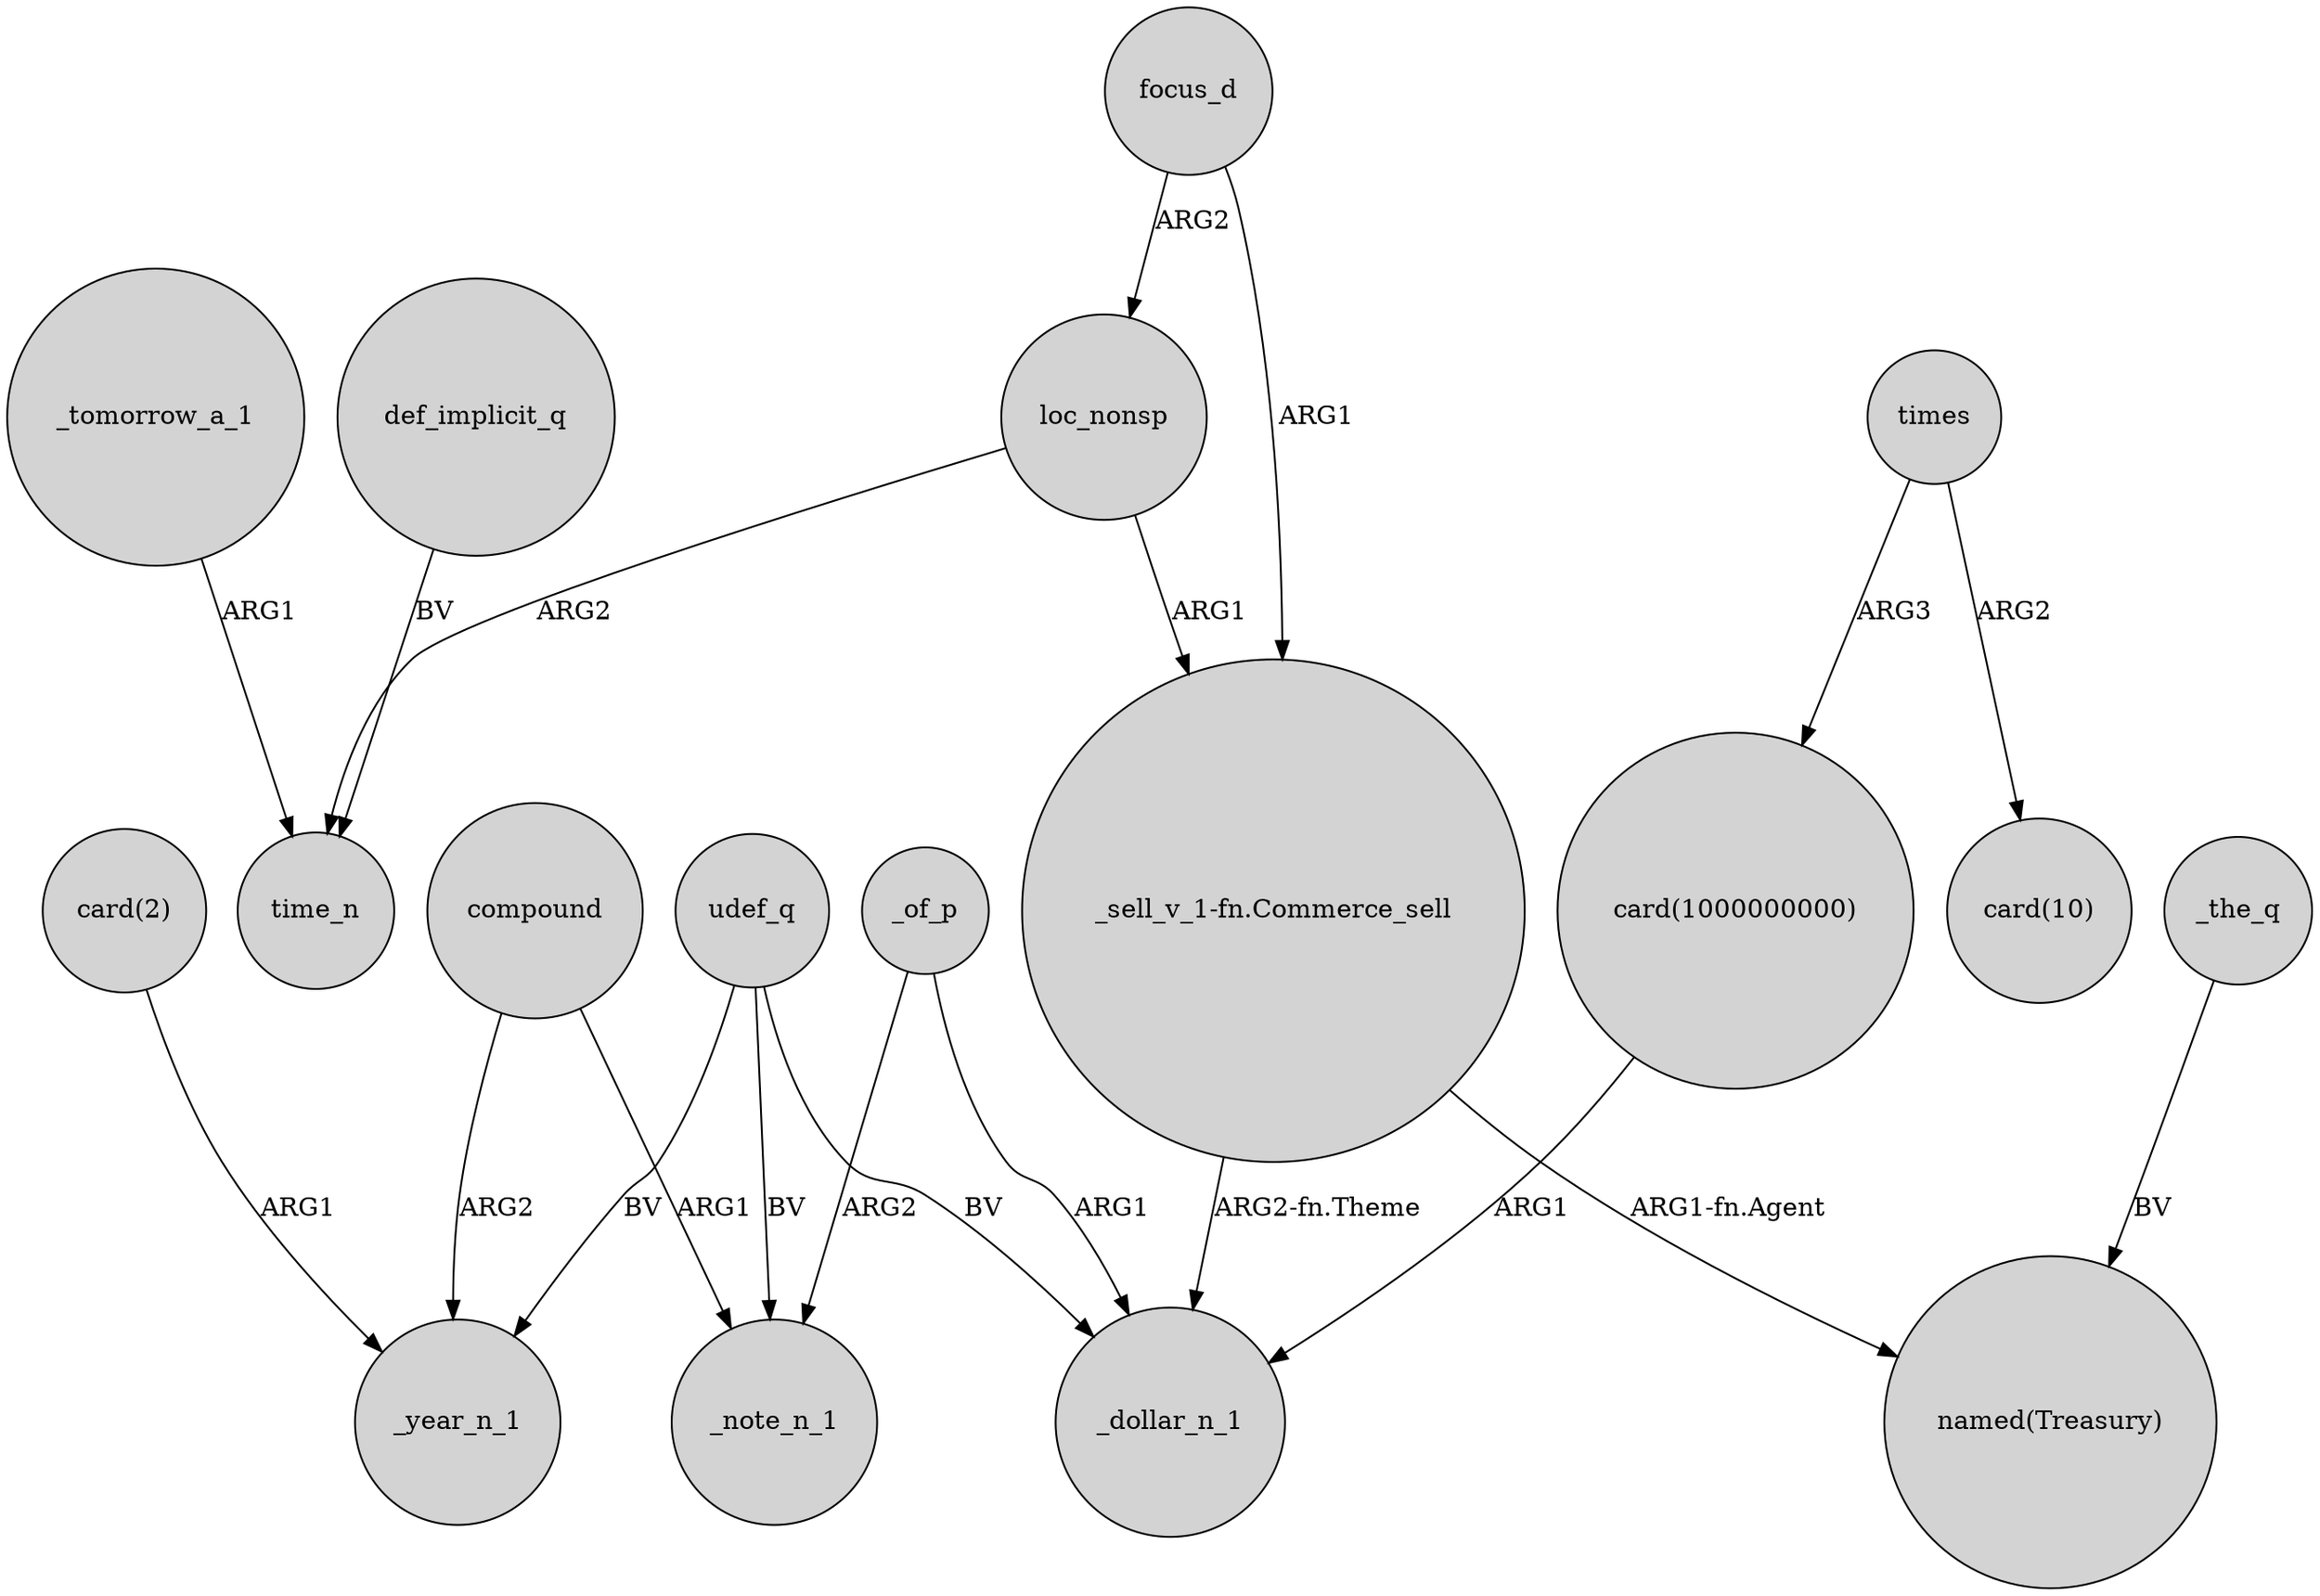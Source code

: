digraph {
	node [shape=circle style=filled]
	focus_d -> loc_nonsp [label=ARG2]
	_tomorrow_a_1 -> time_n [label=ARG1]
	compound -> _note_n_1 [label=ARG1]
	_of_p -> _dollar_n_1 [label=ARG1]
	_of_p -> _note_n_1 [label=ARG2]
	loc_nonsp -> time_n [label=ARG2]
	focus_d -> "_sell_v_1-fn.Commerce_sell" [label=ARG1]
	times -> "card(1000000000)" [label=ARG3]
	"card(2)" -> _year_n_1 [label=ARG1]
	"_sell_v_1-fn.Commerce_sell" -> _dollar_n_1 [label="ARG2-fn.Theme"]
	times -> "card(10)" [label=ARG2]
	compound -> _year_n_1 [label=ARG2]
	_the_q -> "named(Treasury)" [label=BV]
	udef_q -> _year_n_1 [label=BV]
	loc_nonsp -> "_sell_v_1-fn.Commerce_sell" [label=ARG1]
	"_sell_v_1-fn.Commerce_sell" -> "named(Treasury)" [label="ARG1-fn.Agent"]
	"card(1000000000)" -> _dollar_n_1 [label=ARG1]
	udef_q -> _note_n_1 [label=BV]
	udef_q -> _dollar_n_1 [label=BV]
	def_implicit_q -> time_n [label=BV]
}
